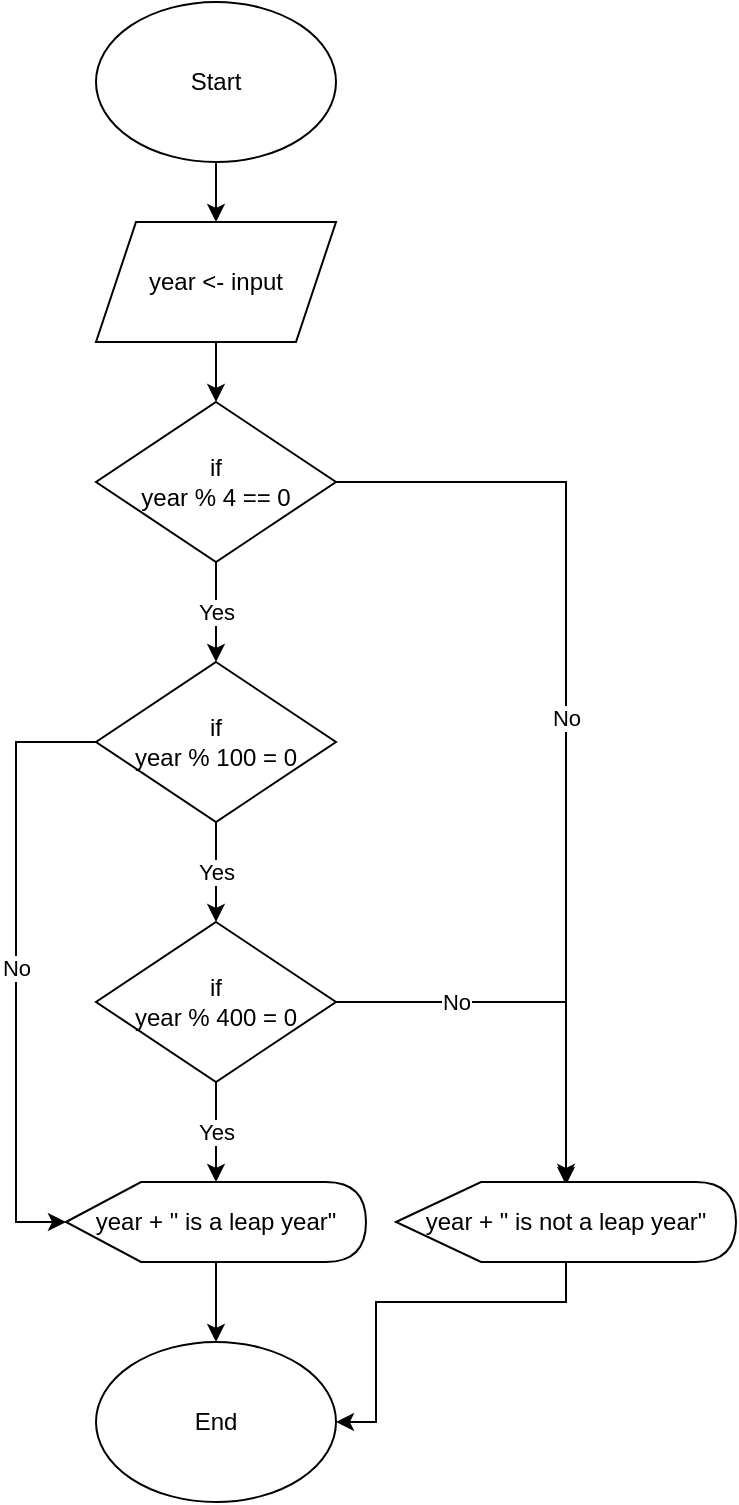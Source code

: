 <mxfile version="15.2.7" type="device"><diagram id="Qz9g1MQGC4xwICjSvROM" name="Página-1"><mxGraphModel dx="1065" dy="506" grid="1" gridSize="10" guides="1" tooltips="1" connect="1" arrows="1" fold="1" page="1" pageScale="1" pageWidth="827" pageHeight="1169" math="0" shadow="0"><root><mxCell id="0"/><mxCell id="1" parent="0"/><mxCell id="RmTeJfVLCjyvIzx-guWK-4" style="edgeStyle=orthogonalEdgeStyle;rounded=0;orthogonalLoop=1;jettySize=auto;html=1;entryX=0.5;entryY=0;entryDx=0;entryDy=0;" edge="1" parent="1" source="RmTeJfVLCjyvIzx-guWK-1" target="RmTeJfVLCjyvIzx-guWK-3"><mxGeometry relative="1" as="geometry"/></mxCell><mxCell id="RmTeJfVLCjyvIzx-guWK-1" value="Start&lt;span style=&quot;color: rgba(0 , 0 , 0 , 0) ; font-family: monospace ; font-size: 0px&quot;&gt;%3CmxGraphModel%3E%3Croot%3E%3CmxCell%20id%3D%220%22%2F%3E%3CmxCell%20id%3D%221%22%20parent%3D%220%22%2F%3E%3CmxCell%20id%3D%222%22%20value%3D%22%26lt%3Bspan%26gt%3Bn%20%2B%20%26quot%3B%20is%20a%20perfect%20number%26quot%3B%26lt%3B%2Fspan%26gt%3B%22%20style%3D%22shape%3Ddisplay%3BwhiteSpace%3Dwrap%3Bhtml%3D1%3B%22%20vertex%3D%221%22%20parent%3D%221%22%3E%3CmxGeometry%20x%3D%22142%22%20y%3D%22650%22%20width%3D%22170%22%20height%3D%2240%22%20as%3D%22geometry%22%2F%3E%3C%2FmxCell%3E%3C%2Froot%3E%3C%2FmxGraphModel%3E&lt;/span&gt;" style="ellipse;whiteSpace=wrap;html=1;" vertex="1" parent="1"><mxGeometry x="380" y="10" width="120" height="80" as="geometry"/></mxCell><mxCell id="RmTeJfVLCjyvIzx-guWK-2" value="End" style="ellipse;whiteSpace=wrap;html=1;" vertex="1" parent="1"><mxGeometry x="380" y="680" width="120" height="80" as="geometry"/></mxCell><mxCell id="RmTeJfVLCjyvIzx-guWK-6" value="" style="edgeStyle=orthogonalEdgeStyle;rounded=0;orthogonalLoop=1;jettySize=auto;html=1;" edge="1" parent="1" source="RmTeJfVLCjyvIzx-guWK-3" target="RmTeJfVLCjyvIzx-guWK-5"><mxGeometry relative="1" as="geometry"/></mxCell><mxCell id="RmTeJfVLCjyvIzx-guWK-3" value="year &amp;lt;- input" style="shape=parallelogram;perimeter=parallelogramPerimeter;whiteSpace=wrap;html=1;fixedSize=1;" vertex="1" parent="1"><mxGeometry x="380" y="120" width="120" height="60" as="geometry"/></mxCell><mxCell id="RmTeJfVLCjyvIzx-guWK-8" value="Yes" style="edgeStyle=orthogonalEdgeStyle;rounded=0;orthogonalLoop=1;jettySize=auto;html=1;" edge="1" parent="1" source="RmTeJfVLCjyvIzx-guWK-5" target="RmTeJfVLCjyvIzx-guWK-7"><mxGeometry relative="1" as="geometry"/></mxCell><mxCell id="RmTeJfVLCjyvIzx-guWK-14" value="No" style="edgeStyle=orthogonalEdgeStyle;rounded=0;orthogonalLoop=1;jettySize=auto;html=1;" edge="1" parent="1" source="RmTeJfVLCjyvIzx-guWK-5" target="RmTeJfVLCjyvIzx-guWK-13"><mxGeometry relative="1" as="geometry"/></mxCell><mxCell id="RmTeJfVLCjyvIzx-guWK-5" value="if&lt;br&gt;year % 4 == 0" style="rhombus;whiteSpace=wrap;html=1;" vertex="1" parent="1"><mxGeometry x="380" y="210" width="120" height="80" as="geometry"/></mxCell><mxCell id="RmTeJfVLCjyvIzx-guWK-10" value="Yes" style="edgeStyle=orthogonalEdgeStyle;rounded=0;orthogonalLoop=1;jettySize=auto;html=1;" edge="1" parent="1" source="RmTeJfVLCjyvIzx-guWK-7" target="RmTeJfVLCjyvIzx-guWK-9"><mxGeometry relative="1" as="geometry"/></mxCell><mxCell id="RmTeJfVLCjyvIzx-guWK-19" value="No" style="edgeStyle=orthogonalEdgeStyle;rounded=0;orthogonalLoop=1;jettySize=auto;html=1;entryX=0;entryY=0.5;entryDx=0;entryDy=0;entryPerimeter=0;" edge="1" parent="1" source="RmTeJfVLCjyvIzx-guWK-7" target="RmTeJfVLCjyvIzx-guWK-11"><mxGeometry relative="1" as="geometry"><Array as="points"><mxPoint x="340" y="380"/><mxPoint x="340" y="620"/></Array></mxGeometry></mxCell><mxCell id="RmTeJfVLCjyvIzx-guWK-7" value="if&lt;br&gt;year % 100 = 0" style="rhombus;whiteSpace=wrap;html=1;" vertex="1" parent="1"><mxGeometry x="380" y="340" width="120" height="80" as="geometry"/></mxCell><mxCell id="RmTeJfVLCjyvIzx-guWK-12" value="Yes" style="edgeStyle=orthogonalEdgeStyle;rounded=0;orthogonalLoop=1;jettySize=auto;html=1;" edge="1" parent="1" source="RmTeJfVLCjyvIzx-guWK-9" target="RmTeJfVLCjyvIzx-guWK-11"><mxGeometry relative="1" as="geometry"/></mxCell><mxCell id="RmTeJfVLCjyvIzx-guWK-16" value="No" style="edgeStyle=orthogonalEdgeStyle;rounded=0;orthogonalLoop=1;jettySize=auto;html=1;entryX=0.5;entryY=0.037;entryDx=0;entryDy=0;entryPerimeter=0;" edge="1" parent="1" source="RmTeJfVLCjyvIzx-guWK-9" target="RmTeJfVLCjyvIzx-guWK-13"><mxGeometry x="-0.419" relative="1" as="geometry"><mxPoint as="offset"/></mxGeometry></mxCell><mxCell id="RmTeJfVLCjyvIzx-guWK-9" value="if&lt;br&gt;year % 400 = 0" style="rhombus;whiteSpace=wrap;html=1;" vertex="1" parent="1"><mxGeometry x="380" y="470" width="120" height="80" as="geometry"/></mxCell><mxCell id="RmTeJfVLCjyvIzx-guWK-18" value="" style="edgeStyle=orthogonalEdgeStyle;rounded=0;orthogonalLoop=1;jettySize=auto;html=1;" edge="1" parent="1" source="RmTeJfVLCjyvIzx-guWK-11" target="RmTeJfVLCjyvIzx-guWK-2"><mxGeometry relative="1" as="geometry"/></mxCell><mxCell id="RmTeJfVLCjyvIzx-guWK-11" value="year + &quot; is a leap year&quot;" style="shape=display;whiteSpace=wrap;html=1;" vertex="1" parent="1"><mxGeometry x="365" y="600" width="150" height="40" as="geometry"/></mxCell><mxCell id="RmTeJfVLCjyvIzx-guWK-17" style="edgeStyle=orthogonalEdgeStyle;rounded=0;orthogonalLoop=1;jettySize=auto;html=1;entryX=1;entryY=0.5;entryDx=0;entryDy=0;" edge="1" parent="1" source="RmTeJfVLCjyvIzx-guWK-13" target="RmTeJfVLCjyvIzx-guWK-2"><mxGeometry relative="1" as="geometry"><Array as="points"><mxPoint x="615" y="660"/><mxPoint x="520" y="660"/><mxPoint x="520" y="720"/></Array></mxGeometry></mxCell><mxCell id="RmTeJfVLCjyvIzx-guWK-13" value="year + &quot; is not a leap year&quot;" style="shape=display;whiteSpace=wrap;html=1;" vertex="1" parent="1"><mxGeometry x="530" y="600" width="170" height="40" as="geometry"/></mxCell></root></mxGraphModel></diagram></mxfile>